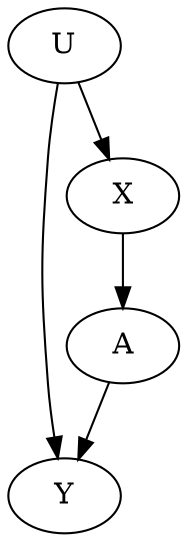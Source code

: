 digraph {
"A" []
"Y" ["outcome"=""]
"U" ["latent"=""]
"X" ["exposure"=""]
"A" -> "Y"
"U" -> "X"
"U" -> "Y"
"X" -> "A"
}